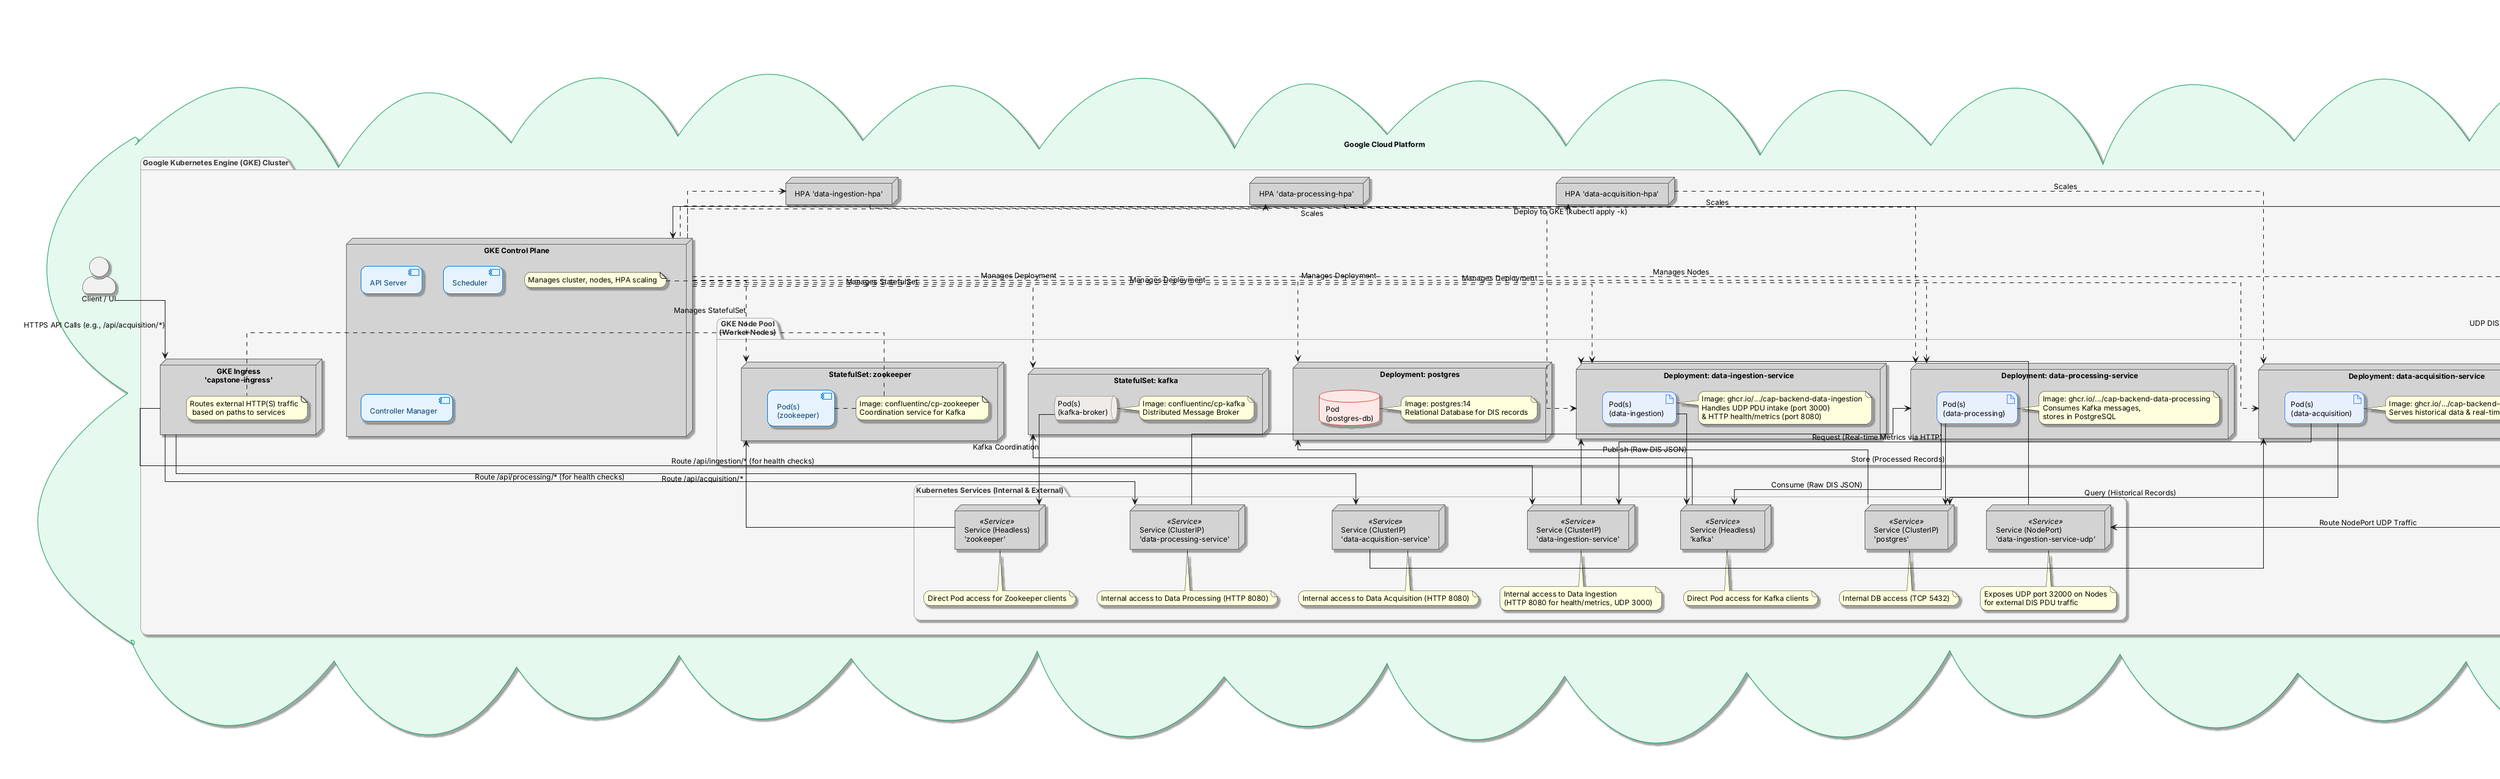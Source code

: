 @startuml

' Styling
skinparam actorStyle awesome
skinparam handwritten false
skinparam roundcorner 20
skinparam shadowing true
skinparam defaultFontName "Inter"
skinparam defaultFontSize 12
skinparam Linetype ortho

skinparam package {
  borderColor #A8A8A8
  backgroundColor #F5F5F5
  borderThickness 1
  fontColor #333333
}
skinparam node {
  borderColor #666666
  backgroundColor #D3D3D3
  borderThickness 1
  fontColor #000000
}
skinparam component {
  borderColor #0078D4
  backgroundColor #E6F3FF
  borderThickness 1
  fontColor #003C6B
}
skinparam cloud {
  borderColor #0F9D58
  backgroundColor #E6F9EE
  borderThickness 1
}
skinparam database {
  borderColor #DB4437
  backgroundColor #FCE8E6
  borderThickness 1
}
skinparam artifact {
  borderColor #4285F4
  backgroundColor #E8F0FE
  borderThickness 1
}
skinparam service {
  borderColor #F4B400
  backgroundColor #FFF8E1
  borderThickness 1
}
skinparam queue {
  borderColor #795548
  backgroundColor #EFEBE9
}

' Actors
actor "Client / UI" as UI
actor "DIS PDU Emitter" as DIS_Source
actor "Developer" as Developer

' External Systems (CI/CD)
package "External Systems" {
  node "GitHub Actions\n(CI/CD Pipeline)" as gh_actions
  node "GitHub Repository\n(Source Code)" as gh_repo
}

' Google Cloud Platform Environment
cloud "Google Cloud Platform" as gcp_boundary {
  package "Google Kubernetes Engine (GKE) Cluster" as gke_cluster {
    node "GKE Control Plane" as gke_cp {
      component "API Server"
      component "Scheduler"
      component "Controller Manager"
      note right of gke_cp : Manages cluster, nodes, HPA scaling
    }

    package "GKE Node Pool\n(Worker Nodes)" as gke_node_pool {
      
      node "Deployment: data-ingestion-service" as dep_ingestion {
        artifact "Pod(s)\n(data-ingestion)" as pod_ingestion
        note right of pod_ingestion
          Image: ghcr.io/.../cap-backend-data-ingestion
          Handles UDP PDU intake (port 3000)
          & HTTP health/metrics (port 8080)
        end note
      }
      node "Deployment: data-processing-service" as dep_processing {
        artifact "Pod(s)\n(data-processing)" as pod_processing
        note right of pod_processing
          Image: ghcr.io/.../cap-backend-data-processing
          Consumes Kafka messages,
          stores in PostgreSQL
        end note
      }
      node "Deployment: data-acquisition-service" as dep_acquisition {
        artifact "Pod(s)\n(data-acquisition)" as pod_acquisition
        note right of pod_acquisition
          Image: ghcr.io/.../cap-backend-data-acquisition
          Serves historical data & real-time metrics
        end note
      }
      
      node "Deployment: postgres" as dep_postgres {
        database "Pod\n(postgres-db)" as pod_postgres
        note right of pod_postgres
          Image: postgres:14
          Relational Database for DIS records
        end note
      }
      
      node "StatefulSet: kafka" as sts_kafka {
        queue "Pod(s)\n(kafka-broker)" as pod_kafka
        note right of pod_kafka
          Image: confluentinc/cp-kafka
          Distributed Message Broker
        end note
      }
      node "StatefulSet: zookeeper" as sts_zookeeper {
        component "Pod(s)\n(zookeeper)" as pod_zookeeper
        note right of pod_zookeeper
          Image: confluentinc/cp-zookeeper
          Coordination service for Kafka
        end note
      }
    }

    ' Networking: Ingress and Services
    node "GKE Ingress\n'capstone-ingress'" as ingress {
      note bottom: Routes external HTTP(S) traffic\n based on paths to services
    }

    package "Kubernetes Services (Internal & External)" {
      node "Service (NodePort)\n'data-ingestion-service-udp'" as svc_ingestion_udp_nodeport <<Service>>
      note bottom of svc_ingestion_udp_nodeport : Exposes UDP port 32000 on Nodes\nfor external DIS PDU traffic
      
      node "Service (ClusterIP)\n'data-ingestion-service'" as svc_ingestion_clusterip <<Service>>
      note bottom of svc_ingestion_clusterip : Internal access to Data Ingestion\n(HTTP 8080 for health/metrics, UDP 3000)

      node "Service (ClusterIP)\n'data-processing-service'" as svc_processing_clusterip <<Service>>
      note bottom of svc_processing_clusterip : Internal access to Data Processing (HTTP 8080)

      node "Service (ClusterIP)\n'data-acquisition-service'" as svc_acquisition_clusterip <<Service>>
      note bottom of svc_acquisition_clusterip : Internal access to Data Acquisition (HTTP 8080)

      node "Service (ClusterIP)\n'postgres'" as svc_postgres_clusterip <<Service>>
      note bottom of svc_postgres_clusterip : Internal DB access (TCP 5432)

      node "Service (Headless)\n'kafka'" as svc_kafka_headless <<Service>>
      note bottom of svc_kafka_headless : Direct Pod access for Kafka clients

      node "Service (Headless)\n'zookeeper'" as svc_zookeeper_headless <<Service>>
      note bottom of svc_zookeeper_headless : Direct Pod access for Zookeeper clients
    }
    
    ' Autoscaling
    node "HPA 'data-ingestion-hpa'" as hpa_ingestion
    node "HPA 'data-processing-hpa'" as hpa_processing
    node "HPA 'data-acquisition-hpa'" as hpa_acquisition
  }
}

' --- Relationships ---

' CI/CD Flow
Developer --> gh_repo : Git Push (Code Changes)
gh_repo --> gh_actions : Trigger CI/CD Workflow
gh_actions --> gke_cp : Deploy to GKE (kubectl apply -k)

' External Traffic Flows
UI -down-> ingress : HTTPS API Calls (e.g., /api/acquisition/*)
DIS_Source -down-> gke_node_pool : UDP DIS PDUs (to any Node IP:32000)
gke_node_pool --> svc_ingestion_udp_nodeport : Route NodePort UDP Traffic

' Ingress Routing to Services
ingress --> svc_acquisition_clusterip : Route /api/acquisition/*
ingress --> svc_ingestion_clusterip : Route /api/ingestion/* (for health checks)
ingress --> svc_processing_clusterip : Route /api/processing/* (for health checks)

' Service to Workload (Deployment/StatefulSet which manages Pods)
svc_ingestion_udp_nodeport --> dep_ingestion
svc_ingestion_clusterip --> dep_ingestion
svc_processing_clusterip --> dep_processing
svc_acquisition_clusterip --> dep_acquisition
svc_postgres_clusterip --> dep_postgres
svc_kafka_headless --> sts_kafka
svc_zookeeper_headless --> sts_zookeeper

' Inter-Service/Pod Communication (Simplified to main data flows)
pod_ingestion --> svc_kafka_headless : Publish (Raw DIS JSON)
pod_processing --> svc_kafka_headless : Consume (Raw DIS JSON)
pod_processing --> svc_postgres_clusterip : Store (Processed Records)
pod_acquisition --> svc_postgres_clusterip : Query (Historical Records)
pod_acquisition --> svc_ingestion_clusterip : Request (Real-time Metrics via HTTP)

' Kafka and Zookeeper Interaction
pod_kafka --> svc_zookeeper_headless : Kafka Coordination

' HPA Management by GKE Control Plane
gke_cp .up.> hpa_ingestion
gke_cp .up.> hpa_processing
gke_cp .up.> hpa_acquisition
hpa_ingestion .down.> dep_ingestion : Scales
hpa_processing .down.> dep_processing : Scales
hpa_acquisition .down.> dep_acquisition : Scales

' GKE Control Plane Manages Node Pool and Workloads
gke_cp .down.> gke_node_pool : Manages Nodes
gke_cp .down.> dep_ingestion : Manages Deployment
gke_cp .down.> dep_processing : Manages Deployment
gke_cp .down.> dep_acquisition : Manages Deployment
gke_cp .down.> dep_postgres : Manages Deployment
gke_cp .down.> sts_kafka : Manages StatefulSet
gke_cp .down.> sts_zookeeper : Manages StatefulSet

@enduml
